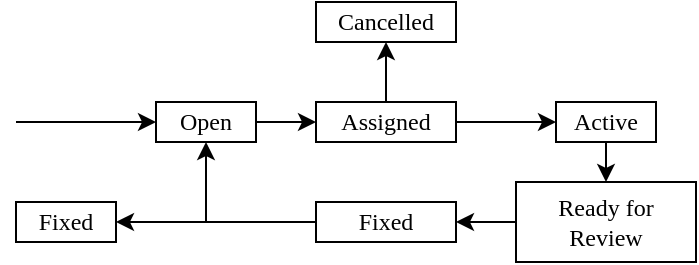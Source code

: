 <mxfile version="13.6.2" type="device"><diagram id="2a54a74d-49da-163c-7e85-b6fea1aa9f34" name="Page-1"><mxGraphModel dx="946" dy="830" grid="1" gridSize="10" guides="1" tooltips="1" connect="1" arrows="1" fold="1" page="1" pageScale="1" pageWidth="340" pageHeight="150" background="#ffffff" math="0" shadow="0"><root><mxCell id="0"/><mxCell id="1" parent="0"/><mxCell id="9" style="edgeStyle=none;rounded=0;html=1;exitX=1;exitY=0.5;entryX=0;entryY=0.5;shadow=0;startArrow=none;startFill=0;endArrow=classic;endFill=1;jettySize=auto;orthogonalLoop=1;strokeColor=#000000;strokeWidth=1;fontFamily=Verdana;fontSize=12;align=center;" parent="1" source="2" target="3" edge="1"><mxGeometry relative="1" as="geometry"/></mxCell><mxCell id="2" value="Open" style="rounded=0;whiteSpace=wrap;html=1;shadow=0;comic=0;strokeWidth=1;fillColor=none;fontFamily=Verdana;fontSize=12;align=center;" parent="1" vertex="1"><mxGeometry x="90" y="10" width="50" height="20" as="geometry"/></mxCell><mxCell id="10" style="edgeStyle=none;rounded=0;html=1;exitX=1;exitY=0.5;entryX=0;entryY=0.5;shadow=0;startArrow=none;startFill=0;endArrow=classic;endFill=1;jettySize=auto;orthogonalLoop=1;strokeColor=#000000;strokeWidth=1;fontFamily=Verdana;fontSize=12;align=center;" parent="1" source="3" target="4" edge="1"><mxGeometry relative="1" as="geometry"/></mxCell><mxCell id="3" value="Assigned" style="rounded=0;whiteSpace=wrap;html=1;shadow=0;comic=0;strokeWidth=1;fillColor=none;fontFamily=Verdana;fontSize=12;align=center;" parent="1" vertex="1"><mxGeometry x="170" y="10" width="70" height="20" as="geometry"/></mxCell><mxCell id="12" style="edgeStyle=orthogonalEdgeStyle;rounded=0;html=1;exitX=0.5;exitY=0;entryX=0.5;entryY=1;shadow=0;startArrow=none;startFill=0;endArrow=classic;endFill=1;jettySize=auto;orthogonalLoop=1;strokeColor=#000000;strokeWidth=1;fontFamily=Verdana;fontSize=12;align=center;entryDx=0;entryDy=0;exitDx=0;exitDy=0;" parent="1" source="3" target="6" edge="1"><mxGeometry relative="1" as="geometry"/></mxCell><mxCell id="13" style="edgeStyle=orthogonalEdgeStyle;rounded=0;html=1;exitX=0;exitY=0.5;entryX=1;entryY=0.5;shadow=0;startArrow=none;startFill=0;endArrow=classic;endFill=1;jettySize=auto;orthogonalLoop=1;strokeColor=#000000;strokeWidth=1;fontFamily=Verdana;fontSize=12;align=center;exitDx=0;exitDy=0;" parent="1" source="Ku9dd4LcvL6tUnDf3WFy-20" target="7" edge="1"><mxGeometry relative="1" as="geometry"/></mxCell><mxCell id="4" value="Active" style="rounded=0;whiteSpace=wrap;html=1;shadow=0;comic=0;strokeWidth=1;fillColor=none;fontFamily=Verdana;fontSize=12;align=center;" parent="1" vertex="1"><mxGeometry x="290" y="10" width="50" height="20" as="geometry"/></mxCell><mxCell id="6" value="Cancelled" style="rounded=0;whiteSpace=wrap;html=1;shadow=0;comic=0;strokeWidth=1;fillColor=none;fontFamily=Verdana;fontSize=12;align=center;" parent="1" vertex="1"><mxGeometry x="170" y="-40" width="70" height="20" as="geometry"/></mxCell><mxCell id="14" style="edgeStyle=orthogonalEdgeStyle;rounded=0;html=1;exitX=0;exitY=0.5;entryX=1;entryY=0.5;shadow=0;startArrow=none;startFill=0;endArrow=classic;endFill=1;jettySize=auto;orthogonalLoop=1;strokeColor=#000000;strokeWidth=1;fontFamily=Verdana;fontSize=12;align=center;" parent="1" source="7" target="8" edge="1"><mxGeometry relative="1" as="geometry"/></mxCell><mxCell id="15" style="edgeStyle=orthogonalEdgeStyle;rounded=0;html=1;exitX=0;exitY=0.5;entryX=0.5;entryY=1;shadow=0;startArrow=none;startFill=0;endArrow=classic;endFill=1;jettySize=auto;orthogonalLoop=1;strokeColor=#000000;strokeWidth=1;fontFamily=Verdana;fontSize=12;align=center;" parent="1" source="7" target="2" edge="1"><mxGeometry relative="1" as="geometry"/></mxCell><mxCell id="7" value="Fixed" style="rounded=0;whiteSpace=wrap;html=1;shadow=0;comic=0;strokeWidth=1;fillColor=none;fontFamily=Verdana;fontSize=12;align=center;" parent="1" vertex="1"><mxGeometry x="170" y="60" width="70" height="20" as="geometry"/></mxCell><mxCell id="8" value="Fixed" style="rounded=0;whiteSpace=wrap;html=1;shadow=0;comic=0;strokeWidth=1;fillColor=none;fontFamily=Verdana;fontSize=12;align=center;" parent="1" vertex="1"><mxGeometry x="20" y="60" width="50" height="20" as="geometry"/></mxCell><mxCell id="Ku9dd4LcvL6tUnDf3WFy-20" value="Ready for&lt;br&gt;Review" style="rounded=0;whiteSpace=wrap;html=1;shadow=0;comic=0;strokeWidth=1;fillColor=none;fontFamily=Verdana;fontSize=12;align=center;" vertex="1" parent="1"><mxGeometry x="270" y="50" width="90" height="40" as="geometry"/></mxCell><mxCell id="Ku9dd4LcvL6tUnDf3WFy-23" value="" style="endArrow=classic;html=1;entryX=0;entryY=0.5;entryDx=0;entryDy=0;" edge="1" parent="1" target="2"><mxGeometry width="50" height="50" relative="1" as="geometry"><mxPoint x="20" y="20" as="sourcePoint"/><mxPoint x="170" y="320" as="targetPoint"/></mxGeometry></mxCell><mxCell id="Ku9dd4LcvL6tUnDf3WFy-24" value="" style="endArrow=classic;html=1;exitX=0.5;exitY=1;exitDx=0;exitDy=0;entryX=0.5;entryY=0;entryDx=0;entryDy=0;" edge="1" parent="1" source="4" target="Ku9dd4LcvL6tUnDf3WFy-20"><mxGeometry width="50" height="50" relative="1" as="geometry"><mxPoint x="170" y="220" as="sourcePoint"/><mxPoint x="220" y="170" as="targetPoint"/></mxGeometry></mxCell></root></mxGraphModel></diagram></mxfile>